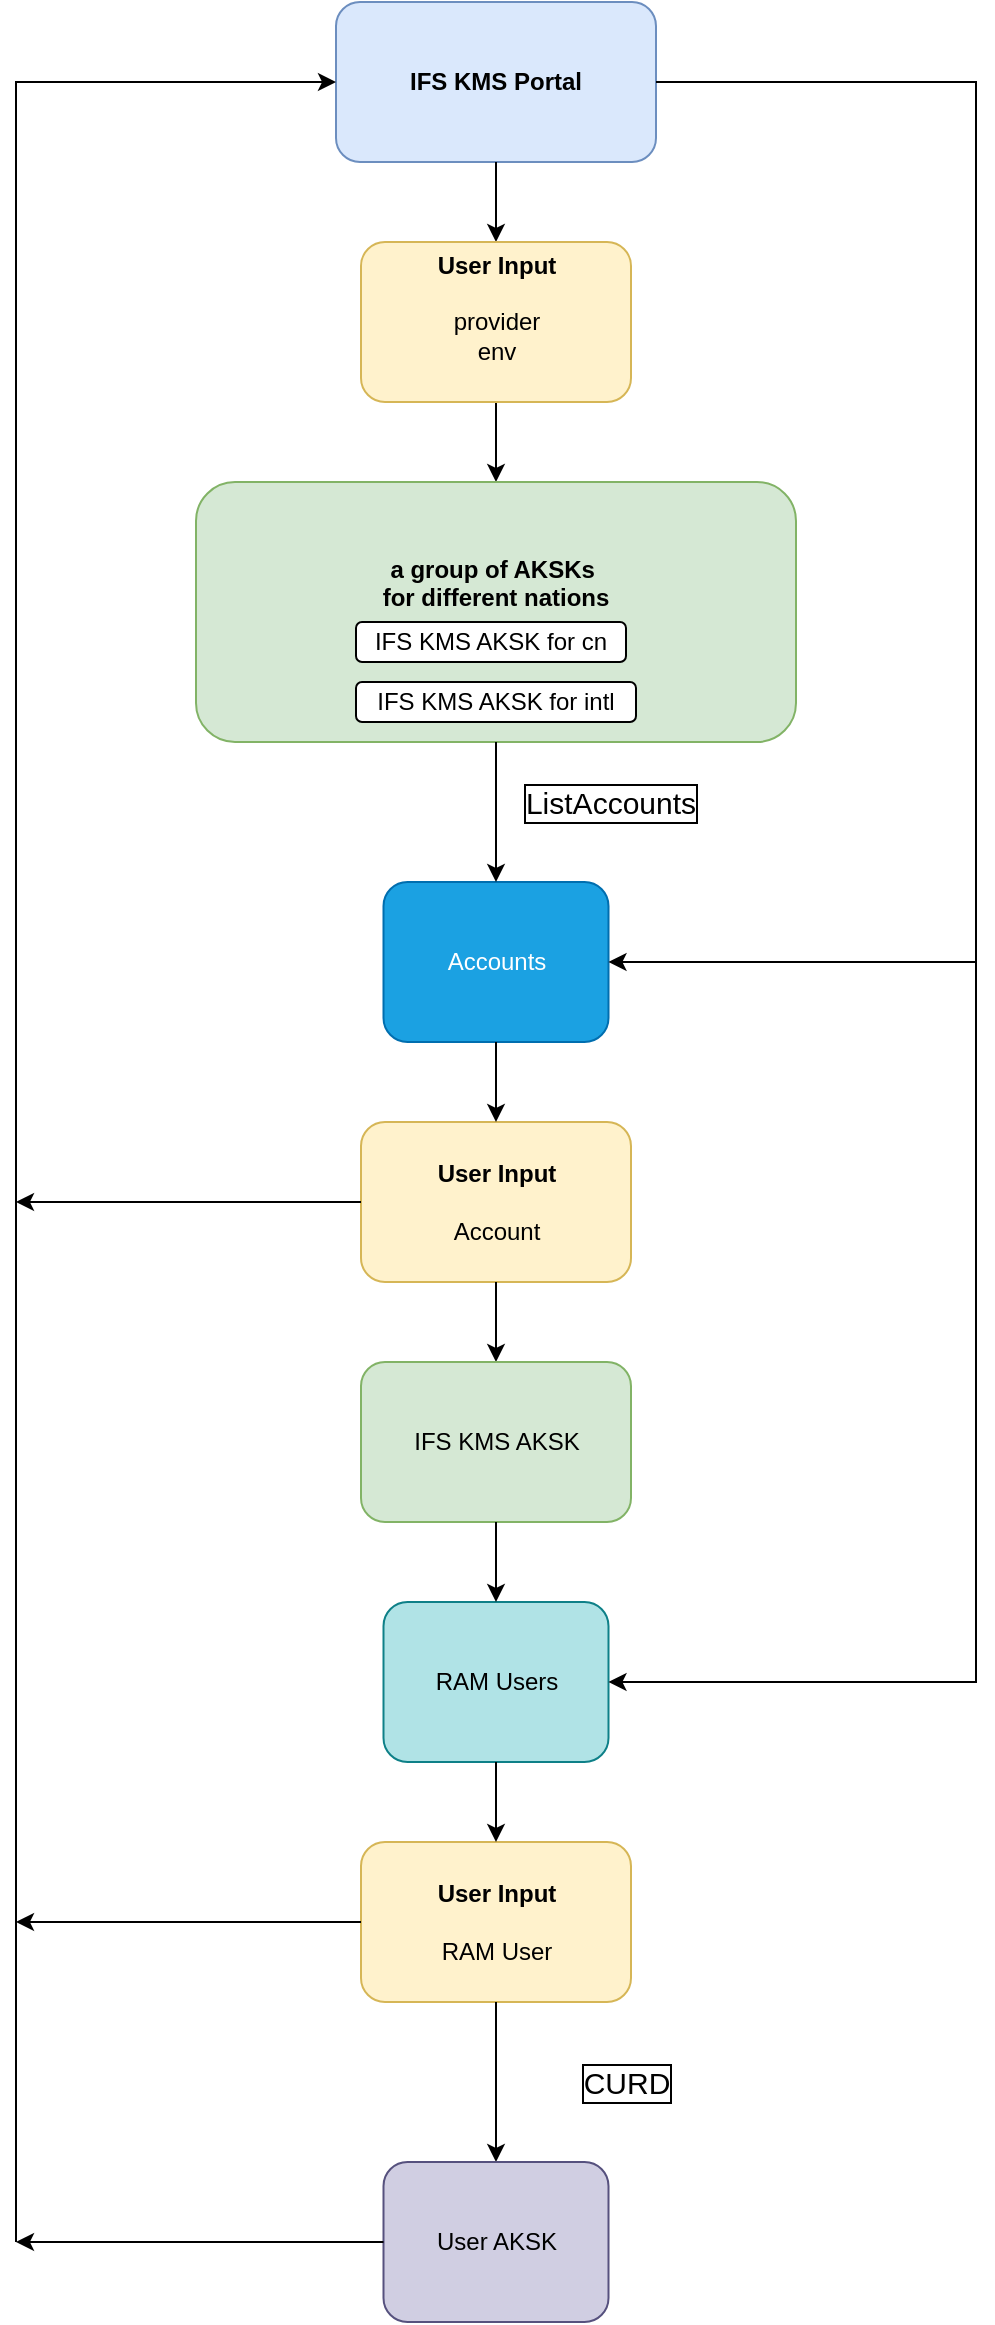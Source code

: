 <mxfile version="24.5.4" type="github">
  <diagram name="Page-1" id="VtOVUnE9juQTUxl1hhHI">
    <mxGraphModel dx="954" dy="559" grid="1" gridSize="10" guides="1" tooltips="1" connect="1" arrows="1" fold="1" page="1" pageScale="1" pageWidth="850" pageHeight="1100" math="0" shadow="0">
      <root>
        <mxCell id="0" />
        <mxCell id="1" parent="0" />
        <mxCell id="ZdQssmvMEX9E1QFtgt6g-1" value="&lt;div&gt;&lt;br&gt;&lt;/div&gt;&lt;b&gt;IFS KMS Portal&lt;/b&gt;&lt;div&gt;&lt;br&gt;&lt;/div&gt;" style="rounded=1;whiteSpace=wrap;html=1;fillColor=#dae8fc;strokeColor=#6c8ebf;" parent="1" vertex="1">
          <mxGeometry x="280" y="240" width="160" height="80" as="geometry" />
        </mxCell>
        <mxCell id="ZdQssmvMEX9E1QFtgt6g-2" value="" style="endArrow=classic;html=1;rounded=0;exitX=0.5;exitY=1;exitDx=0;exitDy=0;" parent="1" source="ZdQssmvMEX9E1QFtgt6g-1" edge="1">
          <mxGeometry width="50" height="50" relative="1" as="geometry">
            <mxPoint x="540" y="410" as="sourcePoint" />
            <mxPoint x="360" y="360" as="targetPoint" />
          </mxGeometry>
        </mxCell>
        <mxCell id="ZdQssmvMEX9E1QFtgt6g-5" style="edgeStyle=orthogonalEdgeStyle;rounded=0;orthogonalLoop=1;jettySize=auto;html=1;" parent="1" source="ZdQssmvMEX9E1QFtgt6g-3" edge="1">
          <mxGeometry relative="1" as="geometry">
            <mxPoint x="360" y="480" as="targetPoint" />
          </mxGeometry>
        </mxCell>
        <mxCell id="ZdQssmvMEX9E1QFtgt6g-3" value="&lt;div&gt;&lt;span style=&quot;background-color: initial;&quot;&gt;&lt;br&gt;&lt;/span&gt;&lt;/div&gt;&lt;div&gt;&lt;span style=&quot;background-color: initial;&quot;&gt;&lt;br&gt;&lt;/span&gt;&lt;/div&gt;&lt;div&gt;&lt;span style=&quot;background-color: initial;&quot;&gt;&lt;b&gt;User Input&lt;/b&gt;&lt;/span&gt;&lt;br&gt;&lt;/div&gt;&lt;div&gt;&lt;span style=&quot;background-color: initial;&quot;&gt;&lt;br&gt;&lt;/span&gt;&lt;/div&gt;&lt;div&gt;provider&lt;/div&gt;&lt;div&gt;env&lt;/div&gt;&lt;div&gt;&lt;br&gt;&lt;div&gt;&lt;br&gt;&lt;/div&gt;&lt;div&gt;&lt;br&gt;&lt;/div&gt;&lt;/div&gt;" style="rounded=1;whiteSpace=wrap;html=1;fillColor=#fff2cc;strokeColor=#d6b656;" parent="1" vertex="1">
          <mxGeometry x="292.5" y="360" width="135" height="80" as="geometry" />
        </mxCell>
        <mxCell id="ZdQssmvMEX9E1QFtgt6g-7" value="&lt;b&gt;a group of AKSKs&amp;nbsp;&lt;/b&gt;&lt;div&gt;&lt;b&gt;for different nations&lt;br&gt;&lt;/b&gt;&lt;div&gt;&lt;br&gt;&lt;/div&gt;&lt;div&gt;&lt;br&gt;&lt;/div&gt;&lt;/div&gt;" style="rounded=1;whiteSpace=wrap;html=1;fillColor=#d5e8d4;strokeColor=#82b366;" parent="1" vertex="1">
          <mxGeometry x="210" y="480" width="300" height="130" as="geometry" />
        </mxCell>
        <mxCell id="ZdQssmvMEX9E1QFtgt6g-9" value="Accounts" style="rounded=1;whiteSpace=wrap;html=1;fillColor=#1ba1e2;fontColor=#ffffff;strokeColor=#006EAF;" parent="1" vertex="1">
          <mxGeometry x="303.75" y="680" width="112.5" height="80" as="geometry" />
        </mxCell>
        <mxCell id="ZdQssmvMEX9E1QFtgt6g-11" value="" style="endArrow=classic;html=1;rounded=0;entryX=0.5;entryY=0;entryDx=0;entryDy=0;exitX=0.5;exitY=1;exitDx=0;exitDy=0;" parent="1" source="ZdQssmvMEX9E1QFtgt6g-7" target="ZdQssmvMEX9E1QFtgt6g-9" edge="1">
          <mxGeometry width="50" height="50" relative="1" as="geometry">
            <mxPoint x="360" y="590" as="sourcePoint" />
            <mxPoint x="370" y="370" as="targetPoint" />
          </mxGeometry>
        </mxCell>
        <mxCell id="ZdQssmvMEX9E1QFtgt6g-12" value="&lt;font style=&quot;font-size: 15px;&quot;&gt;ListAccounts&lt;/font&gt;" style="text;html=1;align=center;verticalAlign=middle;whiteSpace=wrap;rounded=0;labelBorderColor=default;" parent="1" vertex="1">
          <mxGeometry x="350" y="620" width="135" height="40" as="geometry" />
        </mxCell>
        <mxCell id="ZdQssmvMEX9E1QFtgt6g-21" value="&lt;div&gt;&lt;span style=&quot;background-color: initial;&quot;&gt;&lt;br&gt;&lt;/span&gt;&lt;/div&gt;&lt;div&gt;&lt;span style=&quot;background-color: initial;&quot;&gt;&lt;br&gt;&lt;/span&gt;&lt;/div&gt;&lt;div&gt;&lt;span style=&quot;background-color: initial;&quot;&gt;&lt;b&gt;User Input&lt;/b&gt;&lt;/span&gt;&lt;br&gt;&lt;/div&gt;&lt;div&gt;&lt;span style=&quot;background-color: initial;&quot;&gt;&lt;br&gt;&lt;/span&gt;&lt;/div&gt;&lt;div&gt;Account&lt;/div&gt;&lt;div&gt;&lt;div&gt;&lt;br&gt;&lt;/div&gt;&lt;div&gt;&lt;br&gt;&lt;/div&gt;&lt;/div&gt;" style="rounded=1;whiteSpace=wrap;html=1;fillColor=#fff2cc;strokeColor=#d6b656;" parent="1" vertex="1">
          <mxGeometry x="292.5" y="800" width="135" height="80" as="geometry" />
        </mxCell>
        <mxCell id="ZdQssmvMEX9E1QFtgt6g-23" value="" style="endArrow=classic;html=1;rounded=0;exitX=1;exitY=0.5;exitDx=0;exitDy=0;entryX=1;entryY=0.5;entryDx=0;entryDy=0;" parent="1" source="ZdQssmvMEX9E1QFtgt6g-1" target="ZdQssmvMEX9E1QFtgt6g-9" edge="1">
          <mxGeometry width="50" height="50" relative="1" as="geometry">
            <mxPoint x="400" y="520" as="sourcePoint" />
            <mxPoint x="680" y="680" as="targetPoint" />
            <Array as="points">
              <mxPoint x="600" y="280" />
              <mxPoint x="600" y="560" />
              <mxPoint x="600" y="720" />
            </Array>
          </mxGeometry>
        </mxCell>
        <mxCell id="ZdQssmvMEX9E1QFtgt6g-25" value="" style="endArrow=classic;html=1;rounded=0;exitX=0.5;exitY=1;exitDx=0;exitDy=0;entryX=0.5;entryY=0;entryDx=0;entryDy=0;" parent="1" source="ZdQssmvMEX9E1QFtgt6g-9" target="ZdQssmvMEX9E1QFtgt6g-21" edge="1">
          <mxGeometry width="50" height="50" relative="1" as="geometry">
            <mxPoint x="370" y="570" as="sourcePoint" />
            <mxPoint x="370" y="650" as="targetPoint" />
          </mxGeometry>
        </mxCell>
        <mxCell id="ZdQssmvMEX9E1QFtgt6g-26" value="" style="endArrow=classic;html=1;rounded=0;exitX=0.5;exitY=1;exitDx=0;exitDy=0;" parent="1" source="ZdQssmvMEX9E1QFtgt6g-21" edge="1">
          <mxGeometry width="50" height="50" relative="1" as="geometry">
            <mxPoint x="400" y="730" as="sourcePoint" />
            <mxPoint x="360" y="920" as="targetPoint" />
          </mxGeometry>
        </mxCell>
        <mxCell id="ZdQssmvMEX9E1QFtgt6g-29" value="RAM Users" style="rounded=1;whiteSpace=wrap;html=1;fillColor=#b0e3e6;strokeColor=#0e8088;" parent="1" vertex="1">
          <mxGeometry x="303.75" y="1040" width="112.5" height="80" as="geometry" />
        </mxCell>
        <mxCell id="ZdQssmvMEX9E1QFtgt6g-35" value="&lt;div&gt;&lt;span style=&quot;background-color: initial;&quot;&gt;&lt;br&gt;&lt;/span&gt;&lt;/div&gt;&lt;div&gt;&lt;span style=&quot;background-color: initial;&quot;&gt;&lt;br&gt;&lt;/span&gt;&lt;/div&gt;&lt;div&gt;&lt;span style=&quot;background-color: initial;&quot;&gt;&lt;b&gt;User Input&lt;/b&gt;&lt;/span&gt;&lt;br&gt;&lt;/div&gt;&lt;div&gt;&lt;span style=&quot;background-color: initial;&quot;&gt;&lt;br&gt;&lt;/span&gt;&lt;/div&gt;&lt;div&gt;RAM User&lt;/div&gt;&lt;div&gt;&lt;div&gt;&lt;br&gt;&lt;/div&gt;&lt;div&gt;&lt;br&gt;&lt;/div&gt;&lt;/div&gt;" style="rounded=1;whiteSpace=wrap;html=1;fillColor=#fff2cc;strokeColor=#d6b656;" parent="1" vertex="1">
          <mxGeometry x="292.5" y="1160" width="135" height="80" as="geometry" />
        </mxCell>
        <mxCell id="ZdQssmvMEX9E1QFtgt6g-37" value="" style="endArrow=classic;html=1;rounded=0;exitX=0.5;exitY=1;exitDx=0;exitDy=0;entryX=0.5;entryY=0;entryDx=0;entryDy=0;" parent="1" source="ZdQssmvMEX9E1QFtgt6g-29" target="ZdQssmvMEX9E1QFtgt6g-35" edge="1">
          <mxGeometry width="50" height="50" relative="1" as="geometry">
            <mxPoint x="400" y="960" as="sourcePoint" />
            <mxPoint x="450" y="910" as="targetPoint" />
          </mxGeometry>
        </mxCell>
        <mxCell id="ZdQssmvMEX9E1QFtgt6g-38" value="" style="endArrow=classic;html=1;rounded=0;exitX=0.5;exitY=1;exitDx=0;exitDy=0;entryX=0.5;entryY=0;entryDx=0;entryDy=0;" parent="1" source="ZdQssmvMEX9E1QFtgt6g-35" target="ZdQssmvMEX9E1QFtgt6g-40" edge="1">
          <mxGeometry width="50" height="50" relative="1" as="geometry">
            <mxPoint x="400" y="960" as="sourcePoint" />
            <mxPoint x="360" y="1160" as="targetPoint" />
          </mxGeometry>
        </mxCell>
        <mxCell id="ZdQssmvMEX9E1QFtgt6g-40" value="User AKSK" style="rounded=1;whiteSpace=wrap;html=1;fillColor=#d0cee2;strokeColor=#56517e;" parent="1" vertex="1">
          <mxGeometry x="303.75" y="1320" width="112.5" height="80" as="geometry" />
        </mxCell>
        <mxCell id="ZdQssmvMEX9E1QFtgt6g-41" value="&lt;font style=&quot;font-size: 15px;&quot;&gt;CURD&lt;/font&gt;" style="text;html=1;align=center;verticalAlign=middle;whiteSpace=wrap;rounded=0;labelBorderColor=default;" parent="1" vertex="1">
          <mxGeometry x="358" y="1260" width="135" height="40" as="geometry" />
        </mxCell>
        <mxCell id="ZdQssmvMEX9E1QFtgt6g-43" value="" style="endArrow=classic;html=1;rounded=0;entryX=0;entryY=0.5;entryDx=0;entryDy=0;" parent="1" target="ZdQssmvMEX9E1QFtgt6g-1" edge="1">
          <mxGeometry width="50" height="50" relative="1" as="geometry">
            <mxPoint x="120" y="1360" as="sourcePoint" />
            <mxPoint x="690" y="960" as="targetPoint" />
            <Array as="points">
              <mxPoint x="120" y="1360" />
              <mxPoint x="120" y="980" />
              <mxPoint x="120" y="280" />
            </Array>
          </mxGeometry>
        </mxCell>
        <mxCell id="ZdQssmvMEX9E1QFtgt6g-44" value="" style="endArrow=classic;html=1;rounded=0;exitX=0;exitY=0.5;exitDx=0;exitDy=0;" parent="1" source="ZdQssmvMEX9E1QFtgt6g-21" edge="1">
          <mxGeometry width="50" height="50" relative="1" as="geometry">
            <mxPoint x="640" y="640" as="sourcePoint" />
            <mxPoint x="120" y="840" as="targetPoint" />
          </mxGeometry>
        </mxCell>
        <mxCell id="ZdQssmvMEX9E1QFtgt6g-45" value="" style="endArrow=classic;html=1;rounded=0;exitX=0;exitY=0.5;exitDx=0;exitDy=0;" parent="1" source="ZdQssmvMEX9E1QFtgt6g-35" edge="1">
          <mxGeometry width="50" height="50" relative="1" as="geometry">
            <mxPoint x="200" y="1240" as="sourcePoint" />
            <mxPoint x="120" y="1200" as="targetPoint" />
          </mxGeometry>
        </mxCell>
        <mxCell id="kNoEk6_Ll_tdu0oVQV04-1" value="IFS KMS AKSK for cn" style="rounded=1;whiteSpace=wrap;html=1;" vertex="1" parent="1">
          <mxGeometry x="290" y="550" width="135" height="20" as="geometry" />
        </mxCell>
        <mxCell id="kNoEk6_Ll_tdu0oVQV04-2" value="IFS KMS AKSK for intl" style="rounded=1;whiteSpace=wrap;html=1;" vertex="1" parent="1">
          <mxGeometry x="290" y="580" width="140" height="20" as="geometry" />
        </mxCell>
        <mxCell id="kNoEk6_Ll_tdu0oVQV04-4" value="&lt;div&gt;&lt;span style=&quot;background-color: initial;&quot;&gt;&lt;br&gt;&lt;/span&gt;&lt;/div&gt;&lt;div&gt;&lt;br&gt;&lt;/div&gt;&lt;div&gt;IFS KMS AKSK&lt;/div&gt;&lt;div&gt;&lt;div&gt;&lt;br&gt;&lt;/div&gt;&lt;div&gt;&lt;br&gt;&lt;/div&gt;&lt;/div&gt;" style="rounded=1;whiteSpace=wrap;html=1;fillColor=#d5e8d4;strokeColor=#82b366;" vertex="1" parent="1">
          <mxGeometry x="292.5" y="920" width="135" height="80" as="geometry" />
        </mxCell>
        <mxCell id="kNoEk6_Ll_tdu0oVQV04-6" value="" style="endArrow=classic;html=1;rounded=0;exitX=0.5;exitY=1;exitDx=0;exitDy=0;" edge="1" parent="1" source="kNoEk6_Ll_tdu0oVQV04-4" target="ZdQssmvMEX9E1QFtgt6g-29">
          <mxGeometry width="50" height="50" relative="1" as="geometry">
            <mxPoint x="400" y="890" as="sourcePoint" />
            <mxPoint x="450" y="840" as="targetPoint" />
          </mxGeometry>
        </mxCell>
        <mxCell id="kNoEk6_Ll_tdu0oVQV04-8" value="" style="endArrow=classic;html=1;rounded=0;entryX=1;entryY=0.5;entryDx=0;entryDy=0;" edge="1" parent="1" target="ZdQssmvMEX9E1QFtgt6g-29">
          <mxGeometry width="50" height="50" relative="1" as="geometry">
            <mxPoint x="600" y="720" as="sourcePoint" />
            <mxPoint x="450" y="1170" as="targetPoint" />
            <Array as="points">
              <mxPoint x="600" y="1080" />
            </Array>
          </mxGeometry>
        </mxCell>
        <mxCell id="kNoEk6_Ll_tdu0oVQV04-9" value="" style="endArrow=classic;html=1;rounded=0;exitX=0;exitY=0.5;exitDx=0;exitDy=0;" edge="1" parent="1" source="ZdQssmvMEX9E1QFtgt6g-40">
          <mxGeometry width="50" height="50" relative="1" as="geometry">
            <mxPoint x="400" y="1250" as="sourcePoint" />
            <mxPoint x="120" y="1360" as="targetPoint" />
          </mxGeometry>
        </mxCell>
      </root>
    </mxGraphModel>
  </diagram>
</mxfile>
